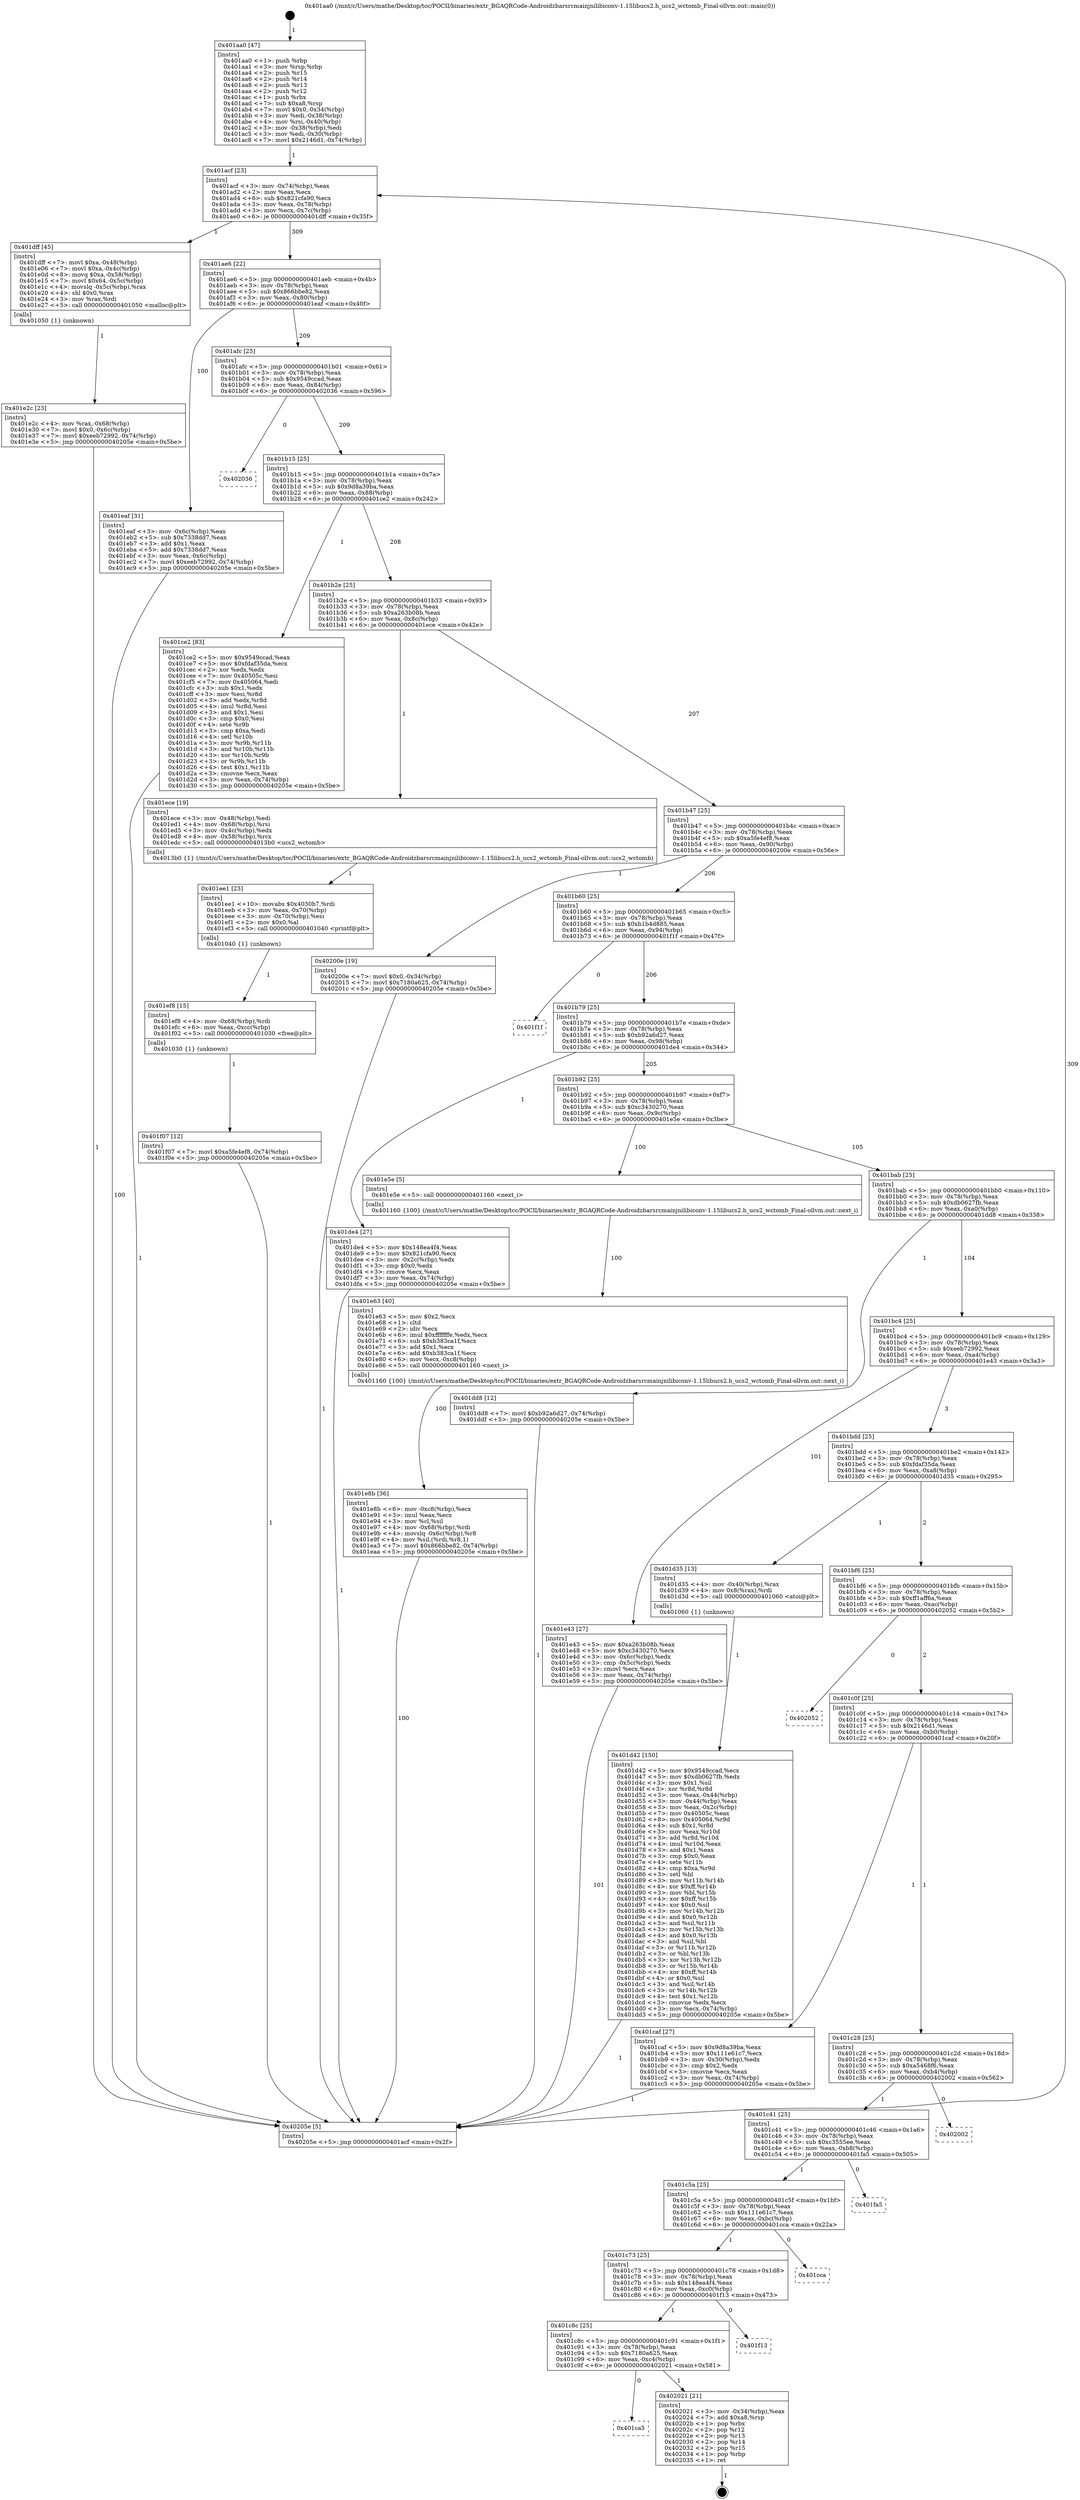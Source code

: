 digraph "0x401aa0" {
  label = "0x401aa0 (/mnt/c/Users/mathe/Desktop/tcc/POCII/binaries/extr_BGAQRCode-Androidzbarsrcmainjnilibiconv-1.15libucs2.h_ucs2_wctomb_Final-ollvm.out::main(0))"
  labelloc = "t"
  node[shape=record]

  Entry [label="",width=0.3,height=0.3,shape=circle,fillcolor=black,style=filled]
  "0x401acf" [label="{
     0x401acf [23]\l
     | [instrs]\l
     &nbsp;&nbsp;0x401acf \<+3\>: mov -0x74(%rbp),%eax\l
     &nbsp;&nbsp;0x401ad2 \<+2\>: mov %eax,%ecx\l
     &nbsp;&nbsp;0x401ad4 \<+6\>: sub $0x821cfa90,%ecx\l
     &nbsp;&nbsp;0x401ada \<+3\>: mov %eax,-0x78(%rbp)\l
     &nbsp;&nbsp;0x401add \<+3\>: mov %ecx,-0x7c(%rbp)\l
     &nbsp;&nbsp;0x401ae0 \<+6\>: je 0000000000401dff \<main+0x35f\>\l
  }"]
  "0x401dff" [label="{
     0x401dff [45]\l
     | [instrs]\l
     &nbsp;&nbsp;0x401dff \<+7\>: movl $0xa,-0x48(%rbp)\l
     &nbsp;&nbsp;0x401e06 \<+7\>: movl $0xa,-0x4c(%rbp)\l
     &nbsp;&nbsp;0x401e0d \<+8\>: movq $0xa,-0x58(%rbp)\l
     &nbsp;&nbsp;0x401e15 \<+7\>: movl $0x64,-0x5c(%rbp)\l
     &nbsp;&nbsp;0x401e1c \<+4\>: movslq -0x5c(%rbp),%rax\l
     &nbsp;&nbsp;0x401e20 \<+4\>: shl $0x0,%rax\l
     &nbsp;&nbsp;0x401e24 \<+3\>: mov %rax,%rdi\l
     &nbsp;&nbsp;0x401e27 \<+5\>: call 0000000000401050 \<malloc@plt\>\l
     | [calls]\l
     &nbsp;&nbsp;0x401050 \{1\} (unknown)\l
  }"]
  "0x401ae6" [label="{
     0x401ae6 [22]\l
     | [instrs]\l
     &nbsp;&nbsp;0x401ae6 \<+5\>: jmp 0000000000401aeb \<main+0x4b\>\l
     &nbsp;&nbsp;0x401aeb \<+3\>: mov -0x78(%rbp),%eax\l
     &nbsp;&nbsp;0x401aee \<+5\>: sub $0x866bbe82,%eax\l
     &nbsp;&nbsp;0x401af3 \<+3\>: mov %eax,-0x80(%rbp)\l
     &nbsp;&nbsp;0x401af6 \<+6\>: je 0000000000401eaf \<main+0x40f\>\l
  }"]
  Exit [label="",width=0.3,height=0.3,shape=circle,fillcolor=black,style=filled,peripheries=2]
  "0x401eaf" [label="{
     0x401eaf [31]\l
     | [instrs]\l
     &nbsp;&nbsp;0x401eaf \<+3\>: mov -0x6c(%rbp),%eax\l
     &nbsp;&nbsp;0x401eb2 \<+5\>: sub $0x7338dd7,%eax\l
     &nbsp;&nbsp;0x401eb7 \<+3\>: add $0x1,%eax\l
     &nbsp;&nbsp;0x401eba \<+5\>: add $0x7338dd7,%eax\l
     &nbsp;&nbsp;0x401ebf \<+3\>: mov %eax,-0x6c(%rbp)\l
     &nbsp;&nbsp;0x401ec2 \<+7\>: movl $0xeeb72992,-0x74(%rbp)\l
     &nbsp;&nbsp;0x401ec9 \<+5\>: jmp 000000000040205e \<main+0x5be\>\l
  }"]
  "0x401afc" [label="{
     0x401afc [25]\l
     | [instrs]\l
     &nbsp;&nbsp;0x401afc \<+5\>: jmp 0000000000401b01 \<main+0x61\>\l
     &nbsp;&nbsp;0x401b01 \<+3\>: mov -0x78(%rbp),%eax\l
     &nbsp;&nbsp;0x401b04 \<+5\>: sub $0x9549ccad,%eax\l
     &nbsp;&nbsp;0x401b09 \<+6\>: mov %eax,-0x84(%rbp)\l
     &nbsp;&nbsp;0x401b0f \<+6\>: je 0000000000402036 \<main+0x596\>\l
  }"]
  "0x401ca5" [label="{
     0x401ca5\l
  }", style=dashed]
  "0x402036" [label="{
     0x402036\l
  }", style=dashed]
  "0x401b15" [label="{
     0x401b15 [25]\l
     | [instrs]\l
     &nbsp;&nbsp;0x401b15 \<+5\>: jmp 0000000000401b1a \<main+0x7a\>\l
     &nbsp;&nbsp;0x401b1a \<+3\>: mov -0x78(%rbp),%eax\l
     &nbsp;&nbsp;0x401b1d \<+5\>: sub $0x9d8a39ba,%eax\l
     &nbsp;&nbsp;0x401b22 \<+6\>: mov %eax,-0x88(%rbp)\l
     &nbsp;&nbsp;0x401b28 \<+6\>: je 0000000000401ce2 \<main+0x242\>\l
  }"]
  "0x402021" [label="{
     0x402021 [21]\l
     | [instrs]\l
     &nbsp;&nbsp;0x402021 \<+3\>: mov -0x34(%rbp),%eax\l
     &nbsp;&nbsp;0x402024 \<+7\>: add $0xa8,%rsp\l
     &nbsp;&nbsp;0x40202b \<+1\>: pop %rbx\l
     &nbsp;&nbsp;0x40202c \<+2\>: pop %r12\l
     &nbsp;&nbsp;0x40202e \<+2\>: pop %r13\l
     &nbsp;&nbsp;0x402030 \<+2\>: pop %r14\l
     &nbsp;&nbsp;0x402032 \<+2\>: pop %r15\l
     &nbsp;&nbsp;0x402034 \<+1\>: pop %rbp\l
     &nbsp;&nbsp;0x402035 \<+1\>: ret\l
  }"]
  "0x401ce2" [label="{
     0x401ce2 [83]\l
     | [instrs]\l
     &nbsp;&nbsp;0x401ce2 \<+5\>: mov $0x9549ccad,%eax\l
     &nbsp;&nbsp;0x401ce7 \<+5\>: mov $0xfdaf35da,%ecx\l
     &nbsp;&nbsp;0x401cec \<+2\>: xor %edx,%edx\l
     &nbsp;&nbsp;0x401cee \<+7\>: mov 0x40505c,%esi\l
     &nbsp;&nbsp;0x401cf5 \<+7\>: mov 0x405064,%edi\l
     &nbsp;&nbsp;0x401cfc \<+3\>: sub $0x1,%edx\l
     &nbsp;&nbsp;0x401cff \<+3\>: mov %esi,%r8d\l
     &nbsp;&nbsp;0x401d02 \<+3\>: add %edx,%r8d\l
     &nbsp;&nbsp;0x401d05 \<+4\>: imul %r8d,%esi\l
     &nbsp;&nbsp;0x401d09 \<+3\>: and $0x1,%esi\l
     &nbsp;&nbsp;0x401d0c \<+3\>: cmp $0x0,%esi\l
     &nbsp;&nbsp;0x401d0f \<+4\>: sete %r9b\l
     &nbsp;&nbsp;0x401d13 \<+3\>: cmp $0xa,%edi\l
     &nbsp;&nbsp;0x401d16 \<+4\>: setl %r10b\l
     &nbsp;&nbsp;0x401d1a \<+3\>: mov %r9b,%r11b\l
     &nbsp;&nbsp;0x401d1d \<+3\>: and %r10b,%r11b\l
     &nbsp;&nbsp;0x401d20 \<+3\>: xor %r10b,%r9b\l
     &nbsp;&nbsp;0x401d23 \<+3\>: or %r9b,%r11b\l
     &nbsp;&nbsp;0x401d26 \<+4\>: test $0x1,%r11b\l
     &nbsp;&nbsp;0x401d2a \<+3\>: cmovne %ecx,%eax\l
     &nbsp;&nbsp;0x401d2d \<+3\>: mov %eax,-0x74(%rbp)\l
     &nbsp;&nbsp;0x401d30 \<+5\>: jmp 000000000040205e \<main+0x5be\>\l
  }"]
  "0x401b2e" [label="{
     0x401b2e [25]\l
     | [instrs]\l
     &nbsp;&nbsp;0x401b2e \<+5\>: jmp 0000000000401b33 \<main+0x93\>\l
     &nbsp;&nbsp;0x401b33 \<+3\>: mov -0x78(%rbp),%eax\l
     &nbsp;&nbsp;0x401b36 \<+5\>: sub $0xa263b08b,%eax\l
     &nbsp;&nbsp;0x401b3b \<+6\>: mov %eax,-0x8c(%rbp)\l
     &nbsp;&nbsp;0x401b41 \<+6\>: je 0000000000401ece \<main+0x42e\>\l
  }"]
  "0x401c8c" [label="{
     0x401c8c [25]\l
     | [instrs]\l
     &nbsp;&nbsp;0x401c8c \<+5\>: jmp 0000000000401c91 \<main+0x1f1\>\l
     &nbsp;&nbsp;0x401c91 \<+3\>: mov -0x78(%rbp),%eax\l
     &nbsp;&nbsp;0x401c94 \<+5\>: sub $0x7180a625,%eax\l
     &nbsp;&nbsp;0x401c99 \<+6\>: mov %eax,-0xc4(%rbp)\l
     &nbsp;&nbsp;0x401c9f \<+6\>: je 0000000000402021 \<main+0x581\>\l
  }"]
  "0x401ece" [label="{
     0x401ece [19]\l
     | [instrs]\l
     &nbsp;&nbsp;0x401ece \<+3\>: mov -0x48(%rbp),%edi\l
     &nbsp;&nbsp;0x401ed1 \<+4\>: mov -0x68(%rbp),%rsi\l
     &nbsp;&nbsp;0x401ed5 \<+3\>: mov -0x4c(%rbp),%edx\l
     &nbsp;&nbsp;0x401ed8 \<+4\>: mov -0x58(%rbp),%rcx\l
     &nbsp;&nbsp;0x401edc \<+5\>: call 00000000004013b0 \<ucs2_wctomb\>\l
     | [calls]\l
     &nbsp;&nbsp;0x4013b0 \{1\} (/mnt/c/Users/mathe/Desktop/tcc/POCII/binaries/extr_BGAQRCode-Androidzbarsrcmainjnilibiconv-1.15libucs2.h_ucs2_wctomb_Final-ollvm.out::ucs2_wctomb)\l
  }"]
  "0x401b47" [label="{
     0x401b47 [25]\l
     | [instrs]\l
     &nbsp;&nbsp;0x401b47 \<+5\>: jmp 0000000000401b4c \<main+0xac\>\l
     &nbsp;&nbsp;0x401b4c \<+3\>: mov -0x78(%rbp),%eax\l
     &nbsp;&nbsp;0x401b4f \<+5\>: sub $0xa5fe4ef8,%eax\l
     &nbsp;&nbsp;0x401b54 \<+6\>: mov %eax,-0x90(%rbp)\l
     &nbsp;&nbsp;0x401b5a \<+6\>: je 000000000040200e \<main+0x56e\>\l
  }"]
  "0x401f13" [label="{
     0x401f13\l
  }", style=dashed]
  "0x40200e" [label="{
     0x40200e [19]\l
     | [instrs]\l
     &nbsp;&nbsp;0x40200e \<+7\>: movl $0x0,-0x34(%rbp)\l
     &nbsp;&nbsp;0x402015 \<+7\>: movl $0x7180a625,-0x74(%rbp)\l
     &nbsp;&nbsp;0x40201c \<+5\>: jmp 000000000040205e \<main+0x5be\>\l
  }"]
  "0x401b60" [label="{
     0x401b60 [25]\l
     | [instrs]\l
     &nbsp;&nbsp;0x401b60 \<+5\>: jmp 0000000000401b65 \<main+0xc5\>\l
     &nbsp;&nbsp;0x401b65 \<+3\>: mov -0x78(%rbp),%eax\l
     &nbsp;&nbsp;0x401b68 \<+5\>: sub $0xb1b4d885,%eax\l
     &nbsp;&nbsp;0x401b6d \<+6\>: mov %eax,-0x94(%rbp)\l
     &nbsp;&nbsp;0x401b73 \<+6\>: je 0000000000401f1f \<main+0x47f\>\l
  }"]
  "0x401c73" [label="{
     0x401c73 [25]\l
     | [instrs]\l
     &nbsp;&nbsp;0x401c73 \<+5\>: jmp 0000000000401c78 \<main+0x1d8\>\l
     &nbsp;&nbsp;0x401c78 \<+3\>: mov -0x78(%rbp),%eax\l
     &nbsp;&nbsp;0x401c7b \<+5\>: sub $0x148ea4f4,%eax\l
     &nbsp;&nbsp;0x401c80 \<+6\>: mov %eax,-0xc0(%rbp)\l
     &nbsp;&nbsp;0x401c86 \<+6\>: je 0000000000401f13 \<main+0x473\>\l
  }"]
  "0x401f1f" [label="{
     0x401f1f\l
  }", style=dashed]
  "0x401b79" [label="{
     0x401b79 [25]\l
     | [instrs]\l
     &nbsp;&nbsp;0x401b79 \<+5\>: jmp 0000000000401b7e \<main+0xde\>\l
     &nbsp;&nbsp;0x401b7e \<+3\>: mov -0x78(%rbp),%eax\l
     &nbsp;&nbsp;0x401b81 \<+5\>: sub $0xb92a6d27,%eax\l
     &nbsp;&nbsp;0x401b86 \<+6\>: mov %eax,-0x98(%rbp)\l
     &nbsp;&nbsp;0x401b8c \<+6\>: je 0000000000401de4 \<main+0x344\>\l
  }"]
  "0x401cca" [label="{
     0x401cca\l
  }", style=dashed]
  "0x401de4" [label="{
     0x401de4 [27]\l
     | [instrs]\l
     &nbsp;&nbsp;0x401de4 \<+5\>: mov $0x148ea4f4,%eax\l
     &nbsp;&nbsp;0x401de9 \<+5\>: mov $0x821cfa90,%ecx\l
     &nbsp;&nbsp;0x401dee \<+3\>: mov -0x2c(%rbp),%edx\l
     &nbsp;&nbsp;0x401df1 \<+3\>: cmp $0x0,%edx\l
     &nbsp;&nbsp;0x401df4 \<+3\>: cmove %ecx,%eax\l
     &nbsp;&nbsp;0x401df7 \<+3\>: mov %eax,-0x74(%rbp)\l
     &nbsp;&nbsp;0x401dfa \<+5\>: jmp 000000000040205e \<main+0x5be\>\l
  }"]
  "0x401b92" [label="{
     0x401b92 [25]\l
     | [instrs]\l
     &nbsp;&nbsp;0x401b92 \<+5\>: jmp 0000000000401b97 \<main+0xf7\>\l
     &nbsp;&nbsp;0x401b97 \<+3\>: mov -0x78(%rbp),%eax\l
     &nbsp;&nbsp;0x401b9a \<+5\>: sub $0xc3430270,%eax\l
     &nbsp;&nbsp;0x401b9f \<+6\>: mov %eax,-0x9c(%rbp)\l
     &nbsp;&nbsp;0x401ba5 \<+6\>: je 0000000000401e5e \<main+0x3be\>\l
  }"]
  "0x401c5a" [label="{
     0x401c5a [25]\l
     | [instrs]\l
     &nbsp;&nbsp;0x401c5a \<+5\>: jmp 0000000000401c5f \<main+0x1bf\>\l
     &nbsp;&nbsp;0x401c5f \<+3\>: mov -0x78(%rbp),%eax\l
     &nbsp;&nbsp;0x401c62 \<+5\>: sub $0x111e61c7,%eax\l
     &nbsp;&nbsp;0x401c67 \<+6\>: mov %eax,-0xbc(%rbp)\l
     &nbsp;&nbsp;0x401c6d \<+6\>: je 0000000000401cca \<main+0x22a\>\l
  }"]
  "0x401e5e" [label="{
     0x401e5e [5]\l
     | [instrs]\l
     &nbsp;&nbsp;0x401e5e \<+5\>: call 0000000000401160 \<next_i\>\l
     | [calls]\l
     &nbsp;&nbsp;0x401160 \{100\} (/mnt/c/Users/mathe/Desktop/tcc/POCII/binaries/extr_BGAQRCode-Androidzbarsrcmainjnilibiconv-1.15libucs2.h_ucs2_wctomb_Final-ollvm.out::next_i)\l
  }"]
  "0x401bab" [label="{
     0x401bab [25]\l
     | [instrs]\l
     &nbsp;&nbsp;0x401bab \<+5\>: jmp 0000000000401bb0 \<main+0x110\>\l
     &nbsp;&nbsp;0x401bb0 \<+3\>: mov -0x78(%rbp),%eax\l
     &nbsp;&nbsp;0x401bb3 \<+5\>: sub $0xdb0627fb,%eax\l
     &nbsp;&nbsp;0x401bb8 \<+6\>: mov %eax,-0xa0(%rbp)\l
     &nbsp;&nbsp;0x401bbe \<+6\>: je 0000000000401dd8 \<main+0x338\>\l
  }"]
  "0x401fa5" [label="{
     0x401fa5\l
  }", style=dashed]
  "0x401dd8" [label="{
     0x401dd8 [12]\l
     | [instrs]\l
     &nbsp;&nbsp;0x401dd8 \<+7\>: movl $0xb92a6d27,-0x74(%rbp)\l
     &nbsp;&nbsp;0x401ddf \<+5\>: jmp 000000000040205e \<main+0x5be\>\l
  }"]
  "0x401bc4" [label="{
     0x401bc4 [25]\l
     | [instrs]\l
     &nbsp;&nbsp;0x401bc4 \<+5\>: jmp 0000000000401bc9 \<main+0x129\>\l
     &nbsp;&nbsp;0x401bc9 \<+3\>: mov -0x78(%rbp),%eax\l
     &nbsp;&nbsp;0x401bcc \<+5\>: sub $0xeeb72992,%eax\l
     &nbsp;&nbsp;0x401bd1 \<+6\>: mov %eax,-0xa4(%rbp)\l
     &nbsp;&nbsp;0x401bd7 \<+6\>: je 0000000000401e43 \<main+0x3a3\>\l
  }"]
  "0x401c41" [label="{
     0x401c41 [25]\l
     | [instrs]\l
     &nbsp;&nbsp;0x401c41 \<+5\>: jmp 0000000000401c46 \<main+0x1a6\>\l
     &nbsp;&nbsp;0x401c46 \<+3\>: mov -0x78(%rbp),%eax\l
     &nbsp;&nbsp;0x401c49 \<+5\>: sub $0xc3555ee,%eax\l
     &nbsp;&nbsp;0x401c4e \<+6\>: mov %eax,-0xb8(%rbp)\l
     &nbsp;&nbsp;0x401c54 \<+6\>: je 0000000000401fa5 \<main+0x505\>\l
  }"]
  "0x401e43" [label="{
     0x401e43 [27]\l
     | [instrs]\l
     &nbsp;&nbsp;0x401e43 \<+5\>: mov $0xa263b08b,%eax\l
     &nbsp;&nbsp;0x401e48 \<+5\>: mov $0xc3430270,%ecx\l
     &nbsp;&nbsp;0x401e4d \<+3\>: mov -0x6c(%rbp),%edx\l
     &nbsp;&nbsp;0x401e50 \<+3\>: cmp -0x5c(%rbp),%edx\l
     &nbsp;&nbsp;0x401e53 \<+3\>: cmovl %ecx,%eax\l
     &nbsp;&nbsp;0x401e56 \<+3\>: mov %eax,-0x74(%rbp)\l
     &nbsp;&nbsp;0x401e59 \<+5\>: jmp 000000000040205e \<main+0x5be\>\l
  }"]
  "0x401bdd" [label="{
     0x401bdd [25]\l
     | [instrs]\l
     &nbsp;&nbsp;0x401bdd \<+5\>: jmp 0000000000401be2 \<main+0x142\>\l
     &nbsp;&nbsp;0x401be2 \<+3\>: mov -0x78(%rbp),%eax\l
     &nbsp;&nbsp;0x401be5 \<+5\>: sub $0xfdaf35da,%eax\l
     &nbsp;&nbsp;0x401bea \<+6\>: mov %eax,-0xa8(%rbp)\l
     &nbsp;&nbsp;0x401bf0 \<+6\>: je 0000000000401d35 \<main+0x295\>\l
  }"]
  "0x402002" [label="{
     0x402002\l
  }", style=dashed]
  "0x401d35" [label="{
     0x401d35 [13]\l
     | [instrs]\l
     &nbsp;&nbsp;0x401d35 \<+4\>: mov -0x40(%rbp),%rax\l
     &nbsp;&nbsp;0x401d39 \<+4\>: mov 0x8(%rax),%rdi\l
     &nbsp;&nbsp;0x401d3d \<+5\>: call 0000000000401060 \<atoi@plt\>\l
     | [calls]\l
     &nbsp;&nbsp;0x401060 \{1\} (unknown)\l
  }"]
  "0x401bf6" [label="{
     0x401bf6 [25]\l
     | [instrs]\l
     &nbsp;&nbsp;0x401bf6 \<+5\>: jmp 0000000000401bfb \<main+0x15b\>\l
     &nbsp;&nbsp;0x401bfb \<+3\>: mov -0x78(%rbp),%eax\l
     &nbsp;&nbsp;0x401bfe \<+5\>: sub $0xff1aff6a,%eax\l
     &nbsp;&nbsp;0x401c03 \<+6\>: mov %eax,-0xac(%rbp)\l
     &nbsp;&nbsp;0x401c09 \<+6\>: je 0000000000402052 \<main+0x5b2\>\l
  }"]
  "0x401f07" [label="{
     0x401f07 [12]\l
     | [instrs]\l
     &nbsp;&nbsp;0x401f07 \<+7\>: movl $0xa5fe4ef8,-0x74(%rbp)\l
     &nbsp;&nbsp;0x401f0e \<+5\>: jmp 000000000040205e \<main+0x5be\>\l
  }"]
  "0x402052" [label="{
     0x402052\l
  }", style=dashed]
  "0x401c0f" [label="{
     0x401c0f [25]\l
     | [instrs]\l
     &nbsp;&nbsp;0x401c0f \<+5\>: jmp 0000000000401c14 \<main+0x174\>\l
     &nbsp;&nbsp;0x401c14 \<+3\>: mov -0x78(%rbp),%eax\l
     &nbsp;&nbsp;0x401c17 \<+5\>: sub $0x2146d1,%eax\l
     &nbsp;&nbsp;0x401c1c \<+6\>: mov %eax,-0xb0(%rbp)\l
     &nbsp;&nbsp;0x401c22 \<+6\>: je 0000000000401caf \<main+0x20f\>\l
  }"]
  "0x401ef8" [label="{
     0x401ef8 [15]\l
     | [instrs]\l
     &nbsp;&nbsp;0x401ef8 \<+4\>: mov -0x68(%rbp),%rdi\l
     &nbsp;&nbsp;0x401efc \<+6\>: mov %eax,-0xcc(%rbp)\l
     &nbsp;&nbsp;0x401f02 \<+5\>: call 0000000000401030 \<free@plt\>\l
     | [calls]\l
     &nbsp;&nbsp;0x401030 \{1\} (unknown)\l
  }"]
  "0x401caf" [label="{
     0x401caf [27]\l
     | [instrs]\l
     &nbsp;&nbsp;0x401caf \<+5\>: mov $0x9d8a39ba,%eax\l
     &nbsp;&nbsp;0x401cb4 \<+5\>: mov $0x111e61c7,%ecx\l
     &nbsp;&nbsp;0x401cb9 \<+3\>: mov -0x30(%rbp),%edx\l
     &nbsp;&nbsp;0x401cbc \<+3\>: cmp $0x2,%edx\l
     &nbsp;&nbsp;0x401cbf \<+3\>: cmovne %ecx,%eax\l
     &nbsp;&nbsp;0x401cc2 \<+3\>: mov %eax,-0x74(%rbp)\l
     &nbsp;&nbsp;0x401cc5 \<+5\>: jmp 000000000040205e \<main+0x5be\>\l
  }"]
  "0x401c28" [label="{
     0x401c28 [25]\l
     | [instrs]\l
     &nbsp;&nbsp;0x401c28 \<+5\>: jmp 0000000000401c2d \<main+0x18d\>\l
     &nbsp;&nbsp;0x401c2d \<+3\>: mov -0x78(%rbp),%eax\l
     &nbsp;&nbsp;0x401c30 \<+5\>: sub $0xa5468f6,%eax\l
     &nbsp;&nbsp;0x401c35 \<+6\>: mov %eax,-0xb4(%rbp)\l
     &nbsp;&nbsp;0x401c3b \<+6\>: je 0000000000402002 \<main+0x562\>\l
  }"]
  "0x40205e" [label="{
     0x40205e [5]\l
     | [instrs]\l
     &nbsp;&nbsp;0x40205e \<+5\>: jmp 0000000000401acf \<main+0x2f\>\l
  }"]
  "0x401aa0" [label="{
     0x401aa0 [47]\l
     | [instrs]\l
     &nbsp;&nbsp;0x401aa0 \<+1\>: push %rbp\l
     &nbsp;&nbsp;0x401aa1 \<+3\>: mov %rsp,%rbp\l
     &nbsp;&nbsp;0x401aa4 \<+2\>: push %r15\l
     &nbsp;&nbsp;0x401aa6 \<+2\>: push %r14\l
     &nbsp;&nbsp;0x401aa8 \<+2\>: push %r13\l
     &nbsp;&nbsp;0x401aaa \<+2\>: push %r12\l
     &nbsp;&nbsp;0x401aac \<+1\>: push %rbx\l
     &nbsp;&nbsp;0x401aad \<+7\>: sub $0xa8,%rsp\l
     &nbsp;&nbsp;0x401ab4 \<+7\>: movl $0x0,-0x34(%rbp)\l
     &nbsp;&nbsp;0x401abb \<+3\>: mov %edi,-0x38(%rbp)\l
     &nbsp;&nbsp;0x401abe \<+4\>: mov %rsi,-0x40(%rbp)\l
     &nbsp;&nbsp;0x401ac2 \<+3\>: mov -0x38(%rbp),%edi\l
     &nbsp;&nbsp;0x401ac5 \<+3\>: mov %edi,-0x30(%rbp)\l
     &nbsp;&nbsp;0x401ac8 \<+7\>: movl $0x2146d1,-0x74(%rbp)\l
  }"]
  "0x401d42" [label="{
     0x401d42 [150]\l
     | [instrs]\l
     &nbsp;&nbsp;0x401d42 \<+5\>: mov $0x9549ccad,%ecx\l
     &nbsp;&nbsp;0x401d47 \<+5\>: mov $0xdb0627fb,%edx\l
     &nbsp;&nbsp;0x401d4c \<+3\>: mov $0x1,%sil\l
     &nbsp;&nbsp;0x401d4f \<+3\>: xor %r8d,%r8d\l
     &nbsp;&nbsp;0x401d52 \<+3\>: mov %eax,-0x44(%rbp)\l
     &nbsp;&nbsp;0x401d55 \<+3\>: mov -0x44(%rbp),%eax\l
     &nbsp;&nbsp;0x401d58 \<+3\>: mov %eax,-0x2c(%rbp)\l
     &nbsp;&nbsp;0x401d5b \<+7\>: mov 0x40505c,%eax\l
     &nbsp;&nbsp;0x401d62 \<+8\>: mov 0x405064,%r9d\l
     &nbsp;&nbsp;0x401d6a \<+4\>: sub $0x1,%r8d\l
     &nbsp;&nbsp;0x401d6e \<+3\>: mov %eax,%r10d\l
     &nbsp;&nbsp;0x401d71 \<+3\>: add %r8d,%r10d\l
     &nbsp;&nbsp;0x401d74 \<+4\>: imul %r10d,%eax\l
     &nbsp;&nbsp;0x401d78 \<+3\>: and $0x1,%eax\l
     &nbsp;&nbsp;0x401d7b \<+3\>: cmp $0x0,%eax\l
     &nbsp;&nbsp;0x401d7e \<+4\>: sete %r11b\l
     &nbsp;&nbsp;0x401d82 \<+4\>: cmp $0xa,%r9d\l
     &nbsp;&nbsp;0x401d86 \<+3\>: setl %bl\l
     &nbsp;&nbsp;0x401d89 \<+3\>: mov %r11b,%r14b\l
     &nbsp;&nbsp;0x401d8c \<+4\>: xor $0xff,%r14b\l
     &nbsp;&nbsp;0x401d90 \<+3\>: mov %bl,%r15b\l
     &nbsp;&nbsp;0x401d93 \<+4\>: xor $0xff,%r15b\l
     &nbsp;&nbsp;0x401d97 \<+4\>: xor $0x0,%sil\l
     &nbsp;&nbsp;0x401d9b \<+3\>: mov %r14b,%r12b\l
     &nbsp;&nbsp;0x401d9e \<+4\>: and $0x0,%r12b\l
     &nbsp;&nbsp;0x401da2 \<+3\>: and %sil,%r11b\l
     &nbsp;&nbsp;0x401da5 \<+3\>: mov %r15b,%r13b\l
     &nbsp;&nbsp;0x401da8 \<+4\>: and $0x0,%r13b\l
     &nbsp;&nbsp;0x401dac \<+3\>: and %sil,%bl\l
     &nbsp;&nbsp;0x401daf \<+3\>: or %r11b,%r12b\l
     &nbsp;&nbsp;0x401db2 \<+3\>: or %bl,%r13b\l
     &nbsp;&nbsp;0x401db5 \<+3\>: xor %r13b,%r12b\l
     &nbsp;&nbsp;0x401db8 \<+3\>: or %r15b,%r14b\l
     &nbsp;&nbsp;0x401dbb \<+4\>: xor $0xff,%r14b\l
     &nbsp;&nbsp;0x401dbf \<+4\>: or $0x0,%sil\l
     &nbsp;&nbsp;0x401dc3 \<+3\>: and %sil,%r14b\l
     &nbsp;&nbsp;0x401dc6 \<+3\>: or %r14b,%r12b\l
     &nbsp;&nbsp;0x401dc9 \<+4\>: test $0x1,%r12b\l
     &nbsp;&nbsp;0x401dcd \<+3\>: cmovne %edx,%ecx\l
     &nbsp;&nbsp;0x401dd0 \<+3\>: mov %ecx,-0x74(%rbp)\l
     &nbsp;&nbsp;0x401dd3 \<+5\>: jmp 000000000040205e \<main+0x5be\>\l
  }"]
  "0x401e2c" [label="{
     0x401e2c [23]\l
     | [instrs]\l
     &nbsp;&nbsp;0x401e2c \<+4\>: mov %rax,-0x68(%rbp)\l
     &nbsp;&nbsp;0x401e30 \<+7\>: movl $0x0,-0x6c(%rbp)\l
     &nbsp;&nbsp;0x401e37 \<+7\>: movl $0xeeb72992,-0x74(%rbp)\l
     &nbsp;&nbsp;0x401e3e \<+5\>: jmp 000000000040205e \<main+0x5be\>\l
  }"]
  "0x401e63" [label="{
     0x401e63 [40]\l
     | [instrs]\l
     &nbsp;&nbsp;0x401e63 \<+5\>: mov $0x2,%ecx\l
     &nbsp;&nbsp;0x401e68 \<+1\>: cltd\l
     &nbsp;&nbsp;0x401e69 \<+2\>: idiv %ecx\l
     &nbsp;&nbsp;0x401e6b \<+6\>: imul $0xfffffffe,%edx,%ecx\l
     &nbsp;&nbsp;0x401e71 \<+6\>: sub $0xb383ca1f,%ecx\l
     &nbsp;&nbsp;0x401e77 \<+3\>: add $0x1,%ecx\l
     &nbsp;&nbsp;0x401e7a \<+6\>: add $0xb383ca1f,%ecx\l
     &nbsp;&nbsp;0x401e80 \<+6\>: mov %ecx,-0xc8(%rbp)\l
     &nbsp;&nbsp;0x401e86 \<+5\>: call 0000000000401160 \<next_i\>\l
     | [calls]\l
     &nbsp;&nbsp;0x401160 \{100\} (/mnt/c/Users/mathe/Desktop/tcc/POCII/binaries/extr_BGAQRCode-Androidzbarsrcmainjnilibiconv-1.15libucs2.h_ucs2_wctomb_Final-ollvm.out::next_i)\l
  }"]
  "0x401e8b" [label="{
     0x401e8b [36]\l
     | [instrs]\l
     &nbsp;&nbsp;0x401e8b \<+6\>: mov -0xc8(%rbp),%ecx\l
     &nbsp;&nbsp;0x401e91 \<+3\>: imul %eax,%ecx\l
     &nbsp;&nbsp;0x401e94 \<+3\>: mov %cl,%sil\l
     &nbsp;&nbsp;0x401e97 \<+4\>: mov -0x68(%rbp),%rdi\l
     &nbsp;&nbsp;0x401e9b \<+4\>: movslq -0x6c(%rbp),%r8\l
     &nbsp;&nbsp;0x401e9f \<+4\>: mov %sil,(%rdi,%r8,1)\l
     &nbsp;&nbsp;0x401ea3 \<+7\>: movl $0x866bbe82,-0x74(%rbp)\l
     &nbsp;&nbsp;0x401eaa \<+5\>: jmp 000000000040205e \<main+0x5be\>\l
  }"]
  "0x401ee1" [label="{
     0x401ee1 [23]\l
     | [instrs]\l
     &nbsp;&nbsp;0x401ee1 \<+10\>: movabs $0x4030b7,%rdi\l
     &nbsp;&nbsp;0x401eeb \<+3\>: mov %eax,-0x70(%rbp)\l
     &nbsp;&nbsp;0x401eee \<+3\>: mov -0x70(%rbp),%esi\l
     &nbsp;&nbsp;0x401ef1 \<+2\>: mov $0x0,%al\l
     &nbsp;&nbsp;0x401ef3 \<+5\>: call 0000000000401040 \<printf@plt\>\l
     | [calls]\l
     &nbsp;&nbsp;0x401040 \{1\} (unknown)\l
  }"]
  Entry -> "0x401aa0" [label=" 1"]
  "0x401acf" -> "0x401dff" [label=" 1"]
  "0x401acf" -> "0x401ae6" [label=" 309"]
  "0x402021" -> Exit [label=" 1"]
  "0x401ae6" -> "0x401eaf" [label=" 100"]
  "0x401ae6" -> "0x401afc" [label=" 209"]
  "0x401c8c" -> "0x401ca5" [label=" 0"]
  "0x401afc" -> "0x402036" [label=" 0"]
  "0x401afc" -> "0x401b15" [label=" 209"]
  "0x401c8c" -> "0x402021" [label=" 1"]
  "0x401b15" -> "0x401ce2" [label=" 1"]
  "0x401b15" -> "0x401b2e" [label=" 208"]
  "0x401c73" -> "0x401c8c" [label=" 1"]
  "0x401b2e" -> "0x401ece" [label=" 1"]
  "0x401b2e" -> "0x401b47" [label=" 207"]
  "0x401c73" -> "0x401f13" [label=" 0"]
  "0x401b47" -> "0x40200e" [label=" 1"]
  "0x401b47" -> "0x401b60" [label=" 206"]
  "0x401c5a" -> "0x401c73" [label=" 1"]
  "0x401b60" -> "0x401f1f" [label=" 0"]
  "0x401b60" -> "0x401b79" [label=" 206"]
  "0x401c5a" -> "0x401cca" [label=" 0"]
  "0x401b79" -> "0x401de4" [label=" 1"]
  "0x401b79" -> "0x401b92" [label=" 205"]
  "0x401c41" -> "0x401c5a" [label=" 1"]
  "0x401b92" -> "0x401e5e" [label=" 100"]
  "0x401b92" -> "0x401bab" [label=" 105"]
  "0x401c41" -> "0x401fa5" [label=" 0"]
  "0x401bab" -> "0x401dd8" [label=" 1"]
  "0x401bab" -> "0x401bc4" [label=" 104"]
  "0x401c28" -> "0x401c41" [label=" 1"]
  "0x401bc4" -> "0x401e43" [label=" 101"]
  "0x401bc4" -> "0x401bdd" [label=" 3"]
  "0x401c28" -> "0x402002" [label=" 0"]
  "0x401bdd" -> "0x401d35" [label=" 1"]
  "0x401bdd" -> "0x401bf6" [label=" 2"]
  "0x40200e" -> "0x40205e" [label=" 1"]
  "0x401bf6" -> "0x402052" [label=" 0"]
  "0x401bf6" -> "0x401c0f" [label=" 2"]
  "0x401f07" -> "0x40205e" [label=" 1"]
  "0x401c0f" -> "0x401caf" [label=" 1"]
  "0x401c0f" -> "0x401c28" [label=" 1"]
  "0x401caf" -> "0x40205e" [label=" 1"]
  "0x401aa0" -> "0x401acf" [label=" 1"]
  "0x40205e" -> "0x401acf" [label=" 309"]
  "0x401ce2" -> "0x40205e" [label=" 1"]
  "0x401d35" -> "0x401d42" [label=" 1"]
  "0x401d42" -> "0x40205e" [label=" 1"]
  "0x401dd8" -> "0x40205e" [label=" 1"]
  "0x401de4" -> "0x40205e" [label=" 1"]
  "0x401dff" -> "0x401e2c" [label=" 1"]
  "0x401e2c" -> "0x40205e" [label=" 1"]
  "0x401e43" -> "0x40205e" [label=" 101"]
  "0x401e5e" -> "0x401e63" [label=" 100"]
  "0x401e63" -> "0x401e8b" [label=" 100"]
  "0x401e8b" -> "0x40205e" [label=" 100"]
  "0x401eaf" -> "0x40205e" [label=" 100"]
  "0x401ece" -> "0x401ee1" [label=" 1"]
  "0x401ee1" -> "0x401ef8" [label=" 1"]
  "0x401ef8" -> "0x401f07" [label=" 1"]
}

